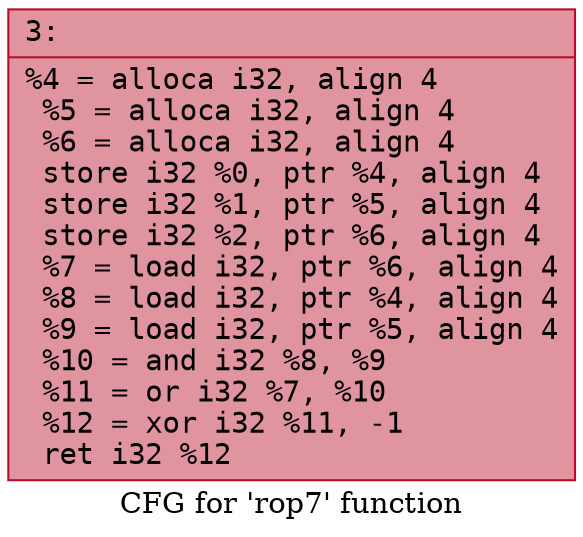 digraph "CFG for 'rop7' function" {
	label="CFG for 'rop7' function";

	Node0x6000015c60d0 [shape=record,color="#b70d28ff", style=filled, fillcolor="#b70d2870" fontname="Courier",label="{3:\l|  %4 = alloca i32, align 4\l  %5 = alloca i32, align 4\l  %6 = alloca i32, align 4\l  store i32 %0, ptr %4, align 4\l  store i32 %1, ptr %5, align 4\l  store i32 %2, ptr %6, align 4\l  %7 = load i32, ptr %6, align 4\l  %8 = load i32, ptr %4, align 4\l  %9 = load i32, ptr %5, align 4\l  %10 = and i32 %8, %9\l  %11 = or i32 %7, %10\l  %12 = xor i32 %11, -1\l  ret i32 %12\l}"];
}
